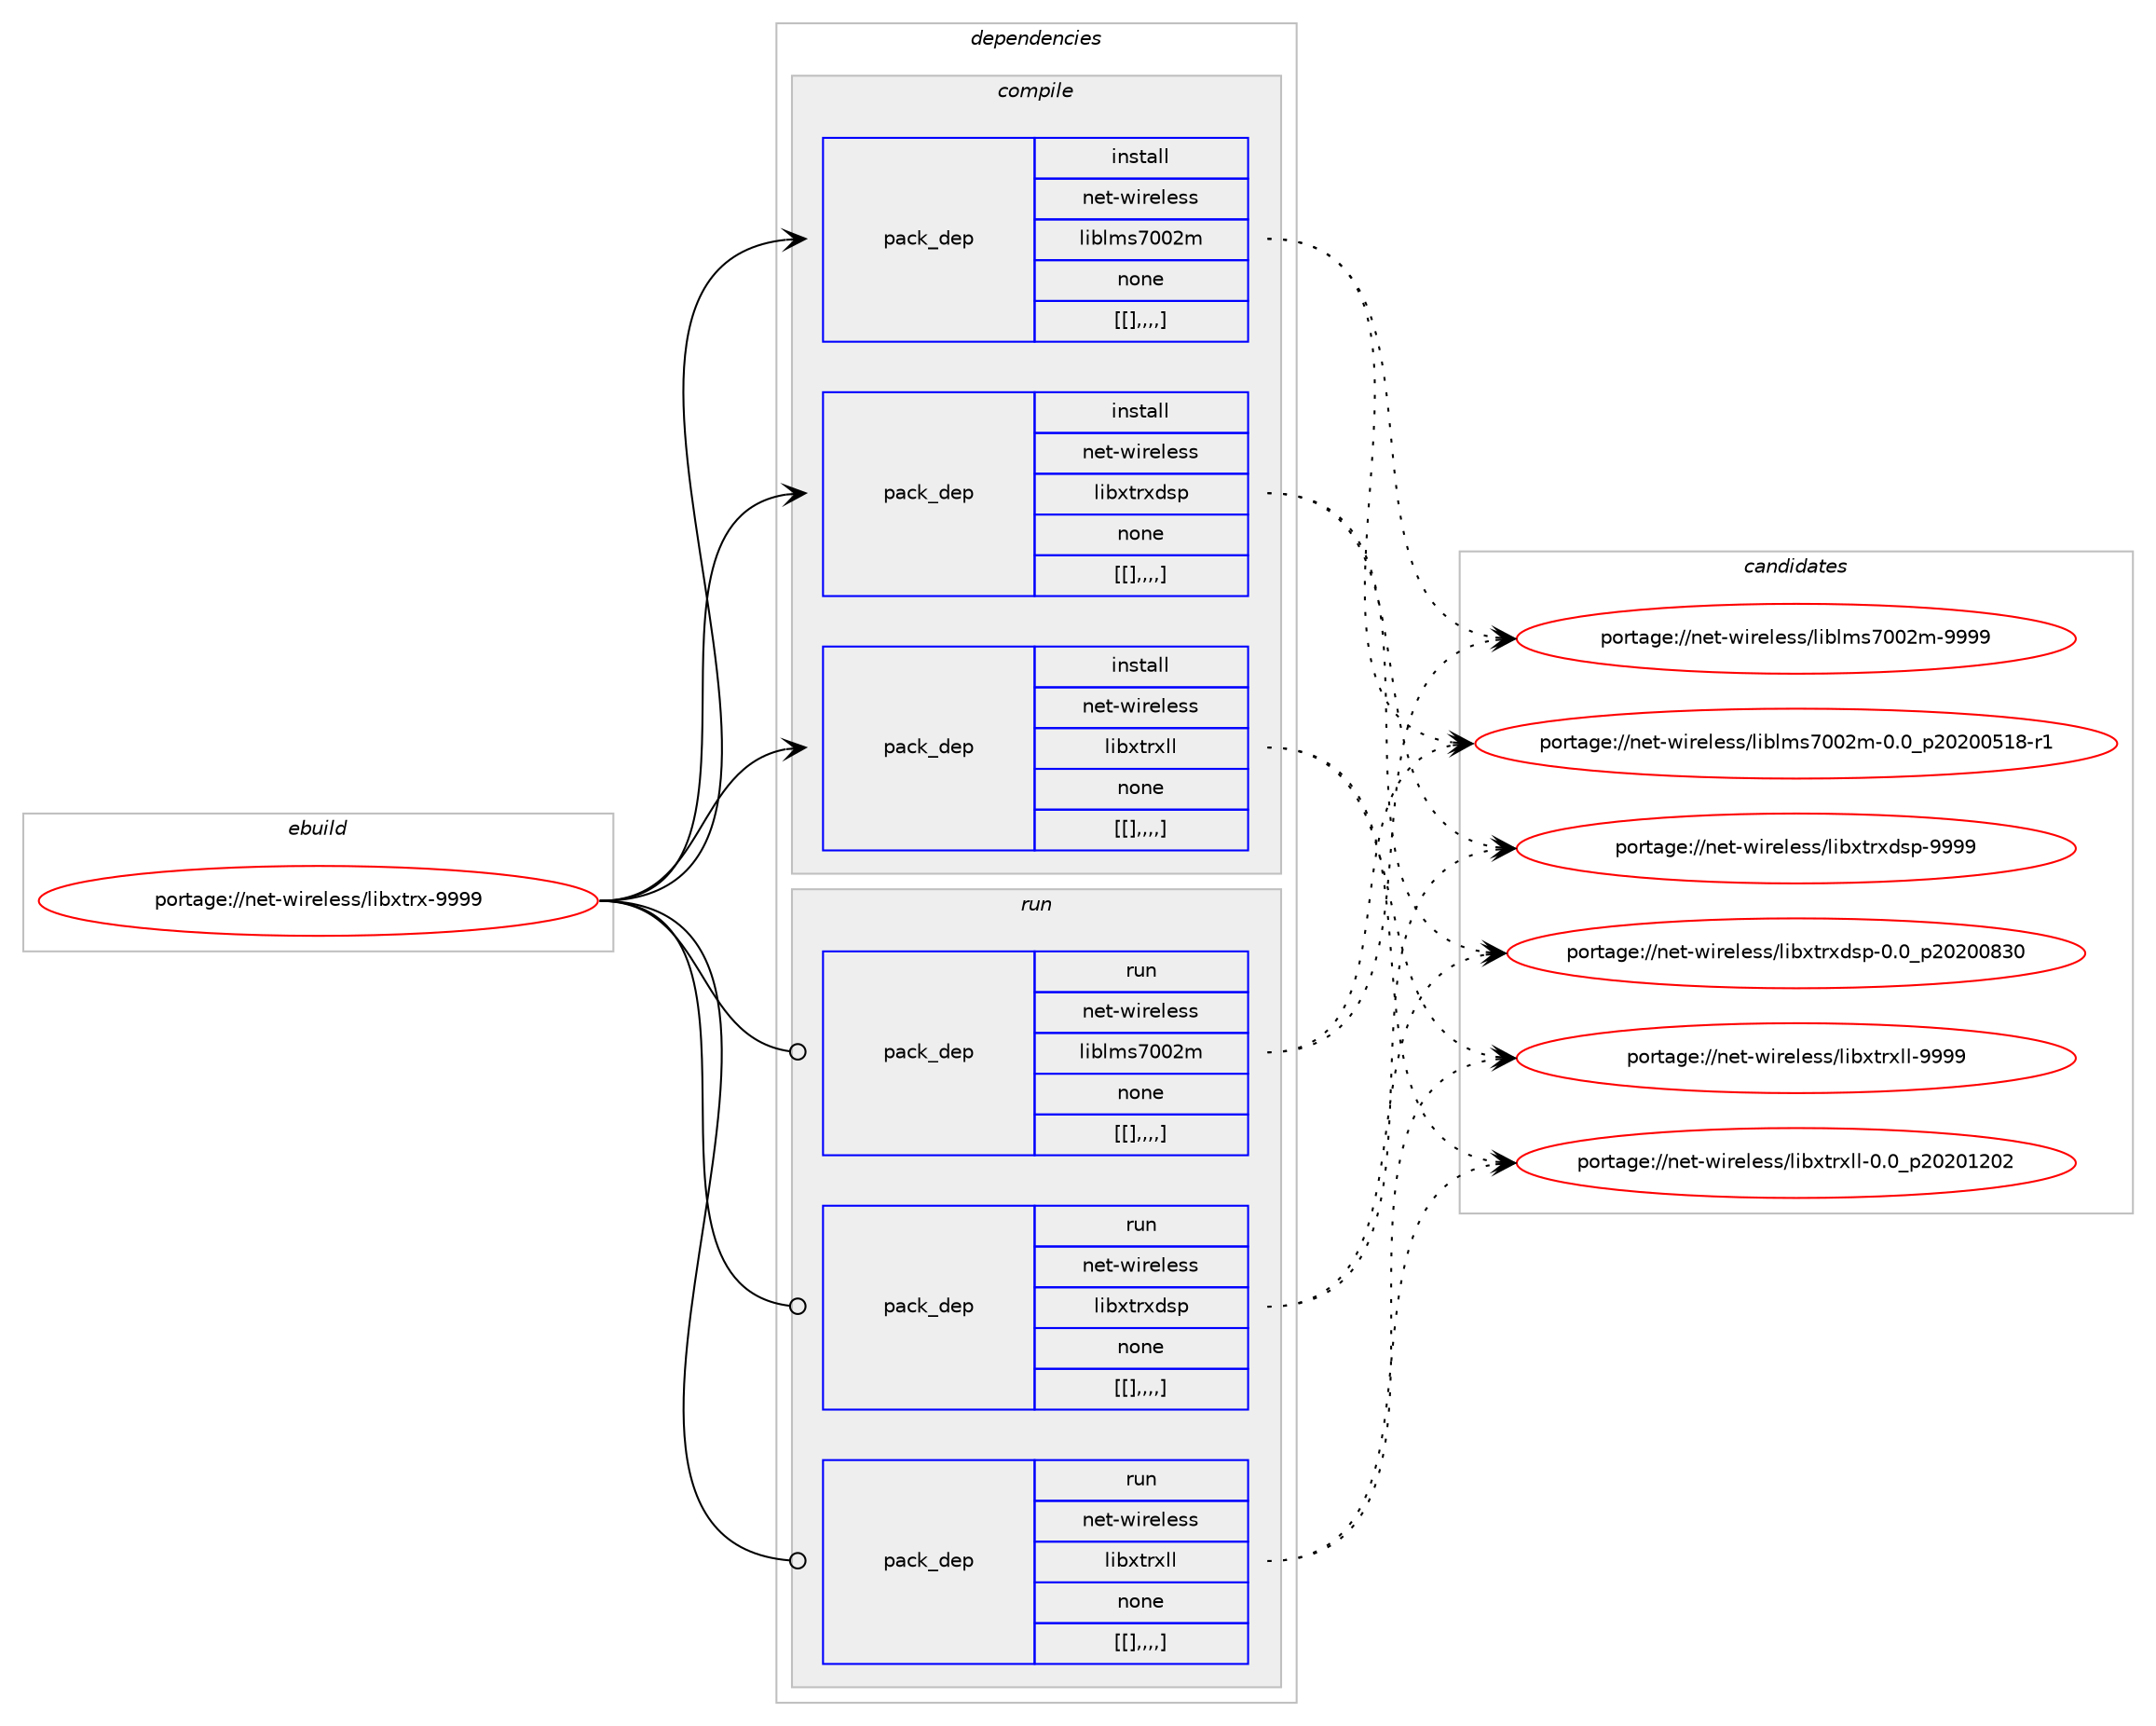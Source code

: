 digraph prolog {

# *************
# Graph options
# *************

newrank=true;
concentrate=true;
compound=true;
graph [rankdir=LR,fontname=Helvetica,fontsize=10,ranksep=1.5];#, ranksep=2.5, nodesep=0.2];
edge  [arrowhead=vee];
node  [fontname=Helvetica,fontsize=10];

# **********
# The ebuild
# **********

subgraph cluster_leftcol {
color=gray;
label=<<i>ebuild</i>>;
id [label="portage://net-wireless/libxtrx-9999", color=red, width=4, href="../net-wireless/libxtrx-9999.svg"];
}

# ****************
# The dependencies
# ****************

subgraph cluster_midcol {
color=gray;
label=<<i>dependencies</i>>;
subgraph cluster_compile {
fillcolor="#eeeeee";
style=filled;
label=<<i>compile</i>>;
subgraph pack295957 {
dependency406107 [label=<<TABLE BORDER="0" CELLBORDER="1" CELLSPACING="0" CELLPADDING="4" WIDTH="220"><TR><TD ROWSPAN="6" CELLPADDING="30">pack_dep</TD></TR><TR><TD WIDTH="110">install</TD></TR><TR><TD>net-wireless</TD></TR><TR><TD>liblms7002m</TD></TR><TR><TD>none</TD></TR><TR><TD>[[],,,,]</TD></TR></TABLE>>, shape=none, color=blue];
}
id:e -> dependency406107:w [weight=20,style="solid",arrowhead="vee"];
subgraph pack295958 {
dependency406108 [label=<<TABLE BORDER="0" CELLBORDER="1" CELLSPACING="0" CELLPADDING="4" WIDTH="220"><TR><TD ROWSPAN="6" CELLPADDING="30">pack_dep</TD></TR><TR><TD WIDTH="110">install</TD></TR><TR><TD>net-wireless</TD></TR><TR><TD>libxtrxdsp</TD></TR><TR><TD>none</TD></TR><TR><TD>[[],,,,]</TD></TR></TABLE>>, shape=none, color=blue];
}
id:e -> dependency406108:w [weight=20,style="solid",arrowhead="vee"];
subgraph pack295959 {
dependency406109 [label=<<TABLE BORDER="0" CELLBORDER="1" CELLSPACING="0" CELLPADDING="4" WIDTH="220"><TR><TD ROWSPAN="6" CELLPADDING="30">pack_dep</TD></TR><TR><TD WIDTH="110">install</TD></TR><TR><TD>net-wireless</TD></TR><TR><TD>libxtrxll</TD></TR><TR><TD>none</TD></TR><TR><TD>[[],,,,]</TD></TR></TABLE>>, shape=none, color=blue];
}
id:e -> dependency406109:w [weight=20,style="solid",arrowhead="vee"];
}
subgraph cluster_compileandrun {
fillcolor="#eeeeee";
style=filled;
label=<<i>compile and run</i>>;
}
subgraph cluster_run {
fillcolor="#eeeeee";
style=filled;
label=<<i>run</i>>;
subgraph pack295960 {
dependency406110 [label=<<TABLE BORDER="0" CELLBORDER="1" CELLSPACING="0" CELLPADDING="4" WIDTH="220"><TR><TD ROWSPAN="6" CELLPADDING="30">pack_dep</TD></TR><TR><TD WIDTH="110">run</TD></TR><TR><TD>net-wireless</TD></TR><TR><TD>liblms7002m</TD></TR><TR><TD>none</TD></TR><TR><TD>[[],,,,]</TD></TR></TABLE>>, shape=none, color=blue];
}
id:e -> dependency406110:w [weight=20,style="solid",arrowhead="odot"];
subgraph pack295961 {
dependency406111 [label=<<TABLE BORDER="0" CELLBORDER="1" CELLSPACING="0" CELLPADDING="4" WIDTH="220"><TR><TD ROWSPAN="6" CELLPADDING="30">pack_dep</TD></TR><TR><TD WIDTH="110">run</TD></TR><TR><TD>net-wireless</TD></TR><TR><TD>libxtrxdsp</TD></TR><TR><TD>none</TD></TR><TR><TD>[[],,,,]</TD></TR></TABLE>>, shape=none, color=blue];
}
id:e -> dependency406111:w [weight=20,style="solid",arrowhead="odot"];
subgraph pack295962 {
dependency406112 [label=<<TABLE BORDER="0" CELLBORDER="1" CELLSPACING="0" CELLPADDING="4" WIDTH="220"><TR><TD ROWSPAN="6" CELLPADDING="30">pack_dep</TD></TR><TR><TD WIDTH="110">run</TD></TR><TR><TD>net-wireless</TD></TR><TR><TD>libxtrxll</TD></TR><TR><TD>none</TD></TR><TR><TD>[[],,,,]</TD></TR></TABLE>>, shape=none, color=blue];
}
id:e -> dependency406112:w [weight=20,style="solid",arrowhead="odot"];
}
}

# **************
# The candidates
# **************

subgraph cluster_choices {
rank=same;
color=gray;
label=<<i>candidates</i>>;

subgraph choice295957 {
color=black;
nodesep=1;
choice110101116451191051141011081011151154710810598108109115554848501094557575757 [label="portage://net-wireless/liblms7002m-9999", color=red, width=4,href="../net-wireless/liblms7002m-9999.svg"];
choice11010111645119105114101108101115115471081059810810911555484850109454846489511250485048485349564511449 [label="portage://net-wireless/liblms7002m-0.0_p20200518-r1", color=red, width=4,href="../net-wireless/liblms7002m-0.0_p20200518-r1.svg"];
dependency406107:e -> choice110101116451191051141011081011151154710810598108109115554848501094557575757:w [style=dotted,weight="100"];
dependency406107:e -> choice11010111645119105114101108101115115471081059810810911555484850109454846489511250485048485349564511449:w [style=dotted,weight="100"];
}
subgraph choice295958 {
color=black;
nodesep=1;
choice1101011164511910511410110810111511547108105981201161141201001151124557575757 [label="portage://net-wireless/libxtrxdsp-9999", color=red, width=4,href="../net-wireless/libxtrxdsp-9999.svg"];
choice11010111645119105114101108101115115471081059812011611412010011511245484648951125048504848565148 [label="portage://net-wireless/libxtrxdsp-0.0_p20200830", color=red, width=4,href="../net-wireless/libxtrxdsp-0.0_p20200830.svg"];
dependency406108:e -> choice1101011164511910511410110810111511547108105981201161141201001151124557575757:w [style=dotted,weight="100"];
dependency406108:e -> choice11010111645119105114101108101115115471081059812011611412010011511245484648951125048504848565148:w [style=dotted,weight="100"];
}
subgraph choice295959 {
color=black;
nodesep=1;
choice1101011164511910511410110810111511547108105981201161141201081084557575757 [label="portage://net-wireless/libxtrxll-9999", color=red, width=4,href="../net-wireless/libxtrxll-9999.svg"];
choice11010111645119105114101108101115115471081059812011611412010810845484648951125048504849504850 [label="portage://net-wireless/libxtrxll-0.0_p20201202", color=red, width=4,href="../net-wireless/libxtrxll-0.0_p20201202.svg"];
dependency406109:e -> choice1101011164511910511410110810111511547108105981201161141201081084557575757:w [style=dotted,weight="100"];
dependency406109:e -> choice11010111645119105114101108101115115471081059812011611412010810845484648951125048504849504850:w [style=dotted,weight="100"];
}
subgraph choice295960 {
color=black;
nodesep=1;
choice110101116451191051141011081011151154710810598108109115554848501094557575757 [label="portage://net-wireless/liblms7002m-9999", color=red, width=4,href="../net-wireless/liblms7002m-9999.svg"];
choice11010111645119105114101108101115115471081059810810911555484850109454846489511250485048485349564511449 [label="portage://net-wireless/liblms7002m-0.0_p20200518-r1", color=red, width=4,href="../net-wireless/liblms7002m-0.0_p20200518-r1.svg"];
dependency406110:e -> choice110101116451191051141011081011151154710810598108109115554848501094557575757:w [style=dotted,weight="100"];
dependency406110:e -> choice11010111645119105114101108101115115471081059810810911555484850109454846489511250485048485349564511449:w [style=dotted,weight="100"];
}
subgraph choice295961 {
color=black;
nodesep=1;
choice1101011164511910511410110810111511547108105981201161141201001151124557575757 [label="portage://net-wireless/libxtrxdsp-9999", color=red, width=4,href="../net-wireless/libxtrxdsp-9999.svg"];
choice11010111645119105114101108101115115471081059812011611412010011511245484648951125048504848565148 [label="portage://net-wireless/libxtrxdsp-0.0_p20200830", color=red, width=4,href="../net-wireless/libxtrxdsp-0.0_p20200830.svg"];
dependency406111:e -> choice1101011164511910511410110810111511547108105981201161141201001151124557575757:w [style=dotted,weight="100"];
dependency406111:e -> choice11010111645119105114101108101115115471081059812011611412010011511245484648951125048504848565148:w [style=dotted,weight="100"];
}
subgraph choice295962 {
color=black;
nodesep=1;
choice1101011164511910511410110810111511547108105981201161141201081084557575757 [label="portage://net-wireless/libxtrxll-9999", color=red, width=4,href="../net-wireless/libxtrxll-9999.svg"];
choice11010111645119105114101108101115115471081059812011611412010810845484648951125048504849504850 [label="portage://net-wireless/libxtrxll-0.0_p20201202", color=red, width=4,href="../net-wireless/libxtrxll-0.0_p20201202.svg"];
dependency406112:e -> choice1101011164511910511410110810111511547108105981201161141201081084557575757:w [style=dotted,weight="100"];
dependency406112:e -> choice11010111645119105114101108101115115471081059812011611412010810845484648951125048504849504850:w [style=dotted,weight="100"];
}
}

}

